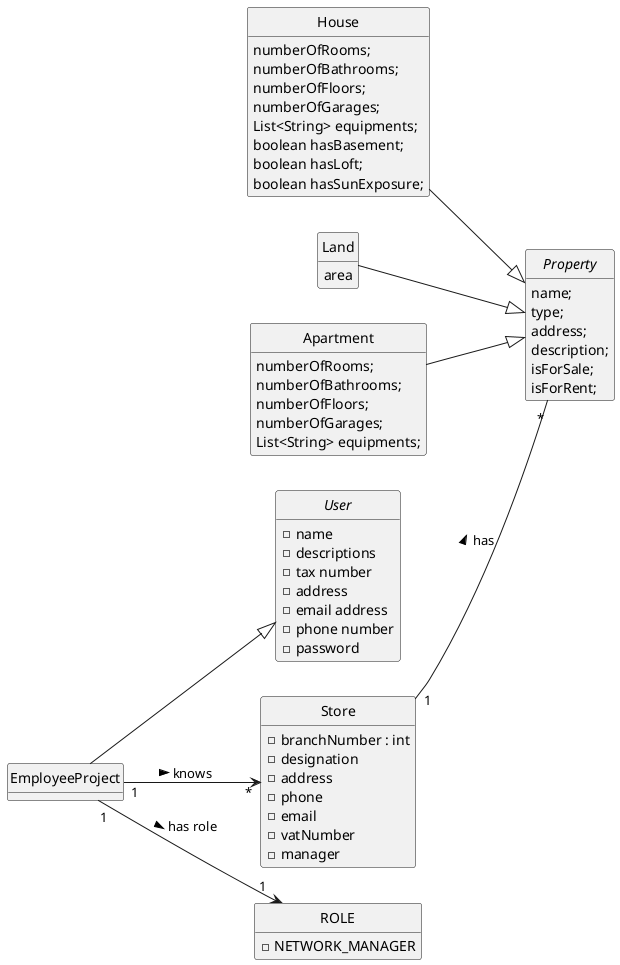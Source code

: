 @startuml
skinparam monochrome true
skinparam packageStyle rectangle
skinparam shadowing false

left to right direction


hide circle
hide methods
class House{
      numberOfRooms;
      numberOfBathrooms;
      numberOfFloors;
      numberOfGarages;
     List<String> equipments;
     boolean hasBasement;
     boolean hasLoft;
     boolean hasSunExposure;


}

class Land{
    area

}

class Apartment{
     numberOfRooms;
      numberOfBathrooms;
      numberOfFloors;
      numberOfGarages;
     List<String> equipments;

}

abstract class User{
   - name
   - descriptions
  -  tax number
  -  address
  -  email address
  -  phone number
  -  password
}

abstract class Property{
     name;
      type;
      address;
      description;
      isForSale;
      isForRent;
}


class Store {
    - branchNumber : int
    - designation
    - address
    - phone
    - email
    - vatNumber
    - manager
}

class EmployeeProject{

}

enum ROLE{
    - NETWORK_MANAGER
}

House --|> Property
Land --|> Property
Apartment --|> Property

Store "1" --"*" Property : has >
EmployeeProject --|> User
EmployeeProject "1"-->"1" ROLE : has role >
EmployeeProject "1"-->"*" Store : > knows



@enduml